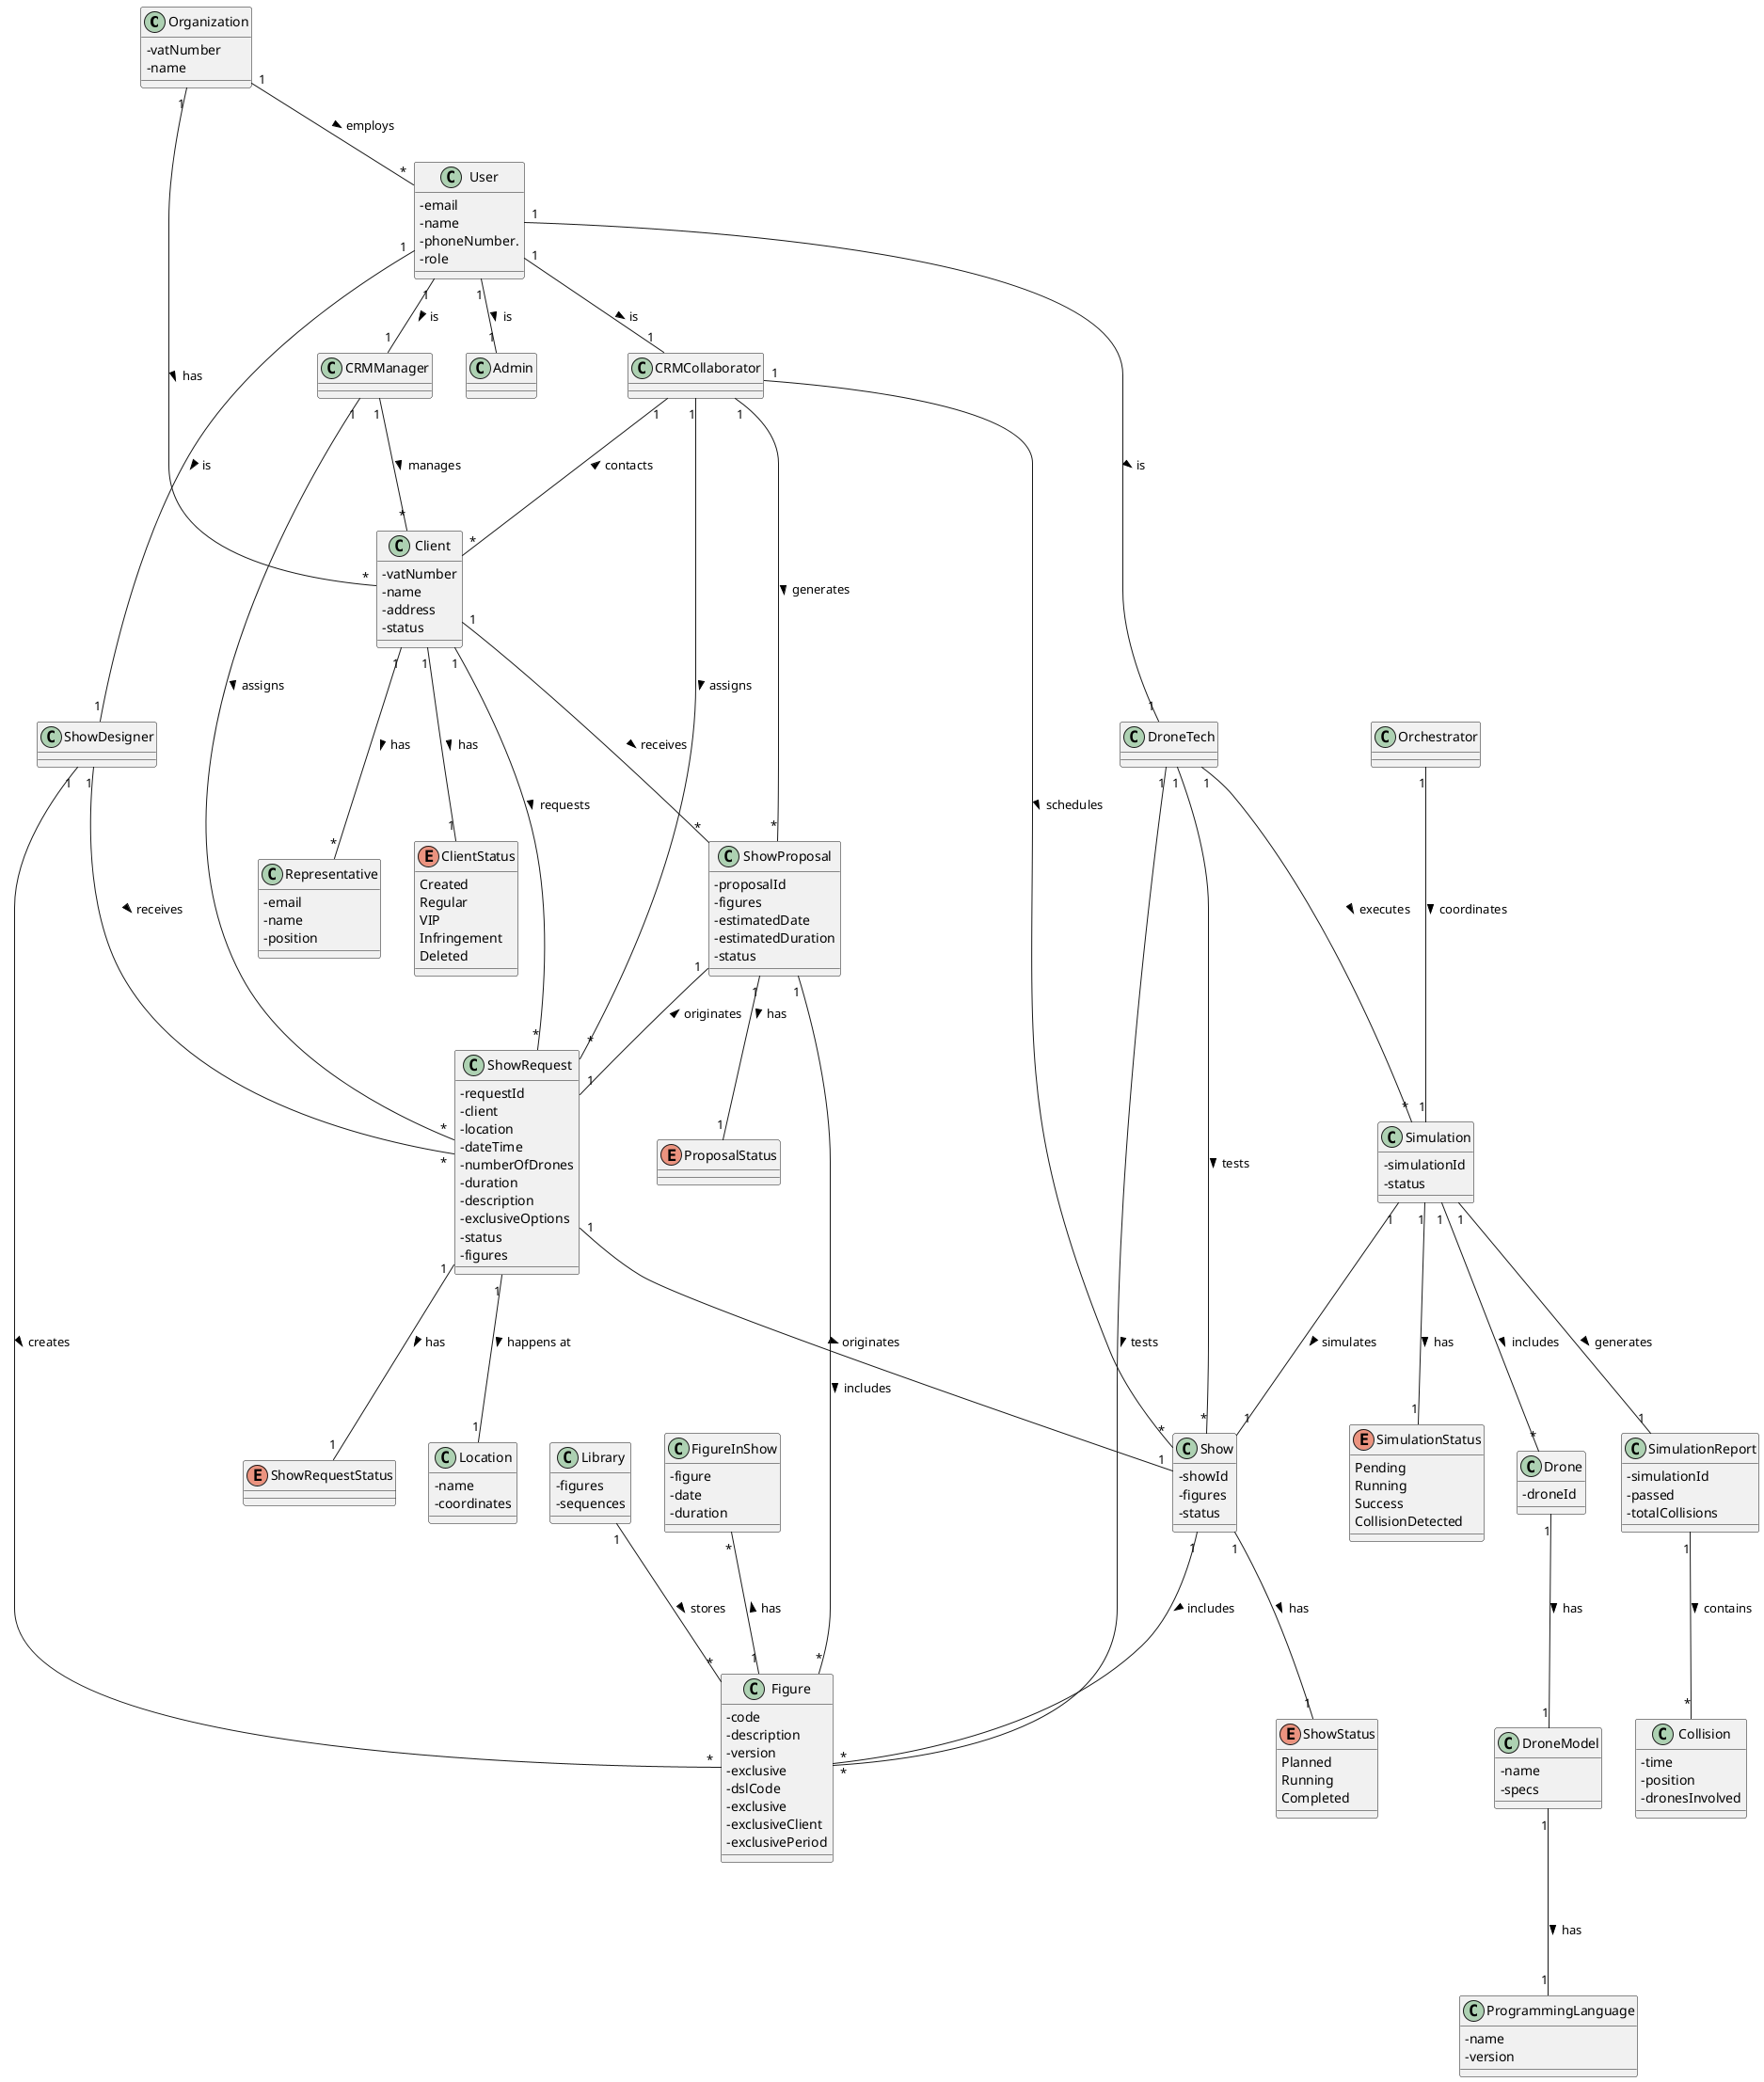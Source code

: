 @startuml
skinparam classAttributeIconSize 0

' Define domain entities

class Organization{
- vatNumber
- name
}

class User {
  - email
  - name
  - phoneNumber.
  - role

}

class Admin
class CRMManager
class CRMCollaborator
class ShowDesigner
class DroneTech

class Client {
  - vatNumber
  - name
  - address
  - status

}

class Representative {
  - email
  - name
  - position
}

enum ClientStatus {
  Created
  Regular
  VIP
  Infringement
  Deleted
}


class ShowRequest {
  - requestId
  - client
  - location
  - dateTime
  - numberOfDrones
  - duration
  - description
  - exclusiveOptions
  - status
  - figures
}

enum ShowRequestStatus {

}

class Figure {
  - code
  - description
  - version
  - exclusive
  - dslCode
  - exclusive
  - exclusiveClient
  - exclusivePeriod
}

class Library {
  - figures
  - sequences

}

class FigureInShow {
  - figure
  - date
  - duration
}
class Show {
  - showId
  - figures
  - status
}
class ShowProposal {
  - proposalId
  - figures
  - estimatedDate
  - estimatedDuration
  - status
}
enum ProposalStatus {

}
enum ShowStatus {
  Planned
  Running
  Completed
}

class Drone {
  - droneId

}

class DroneModel {
  - name
  - specs
}
class ProgrammingLanguage {
  - name
  - version
}

class Simulation {
  - simulationId
  - status

}

class SimulationReport {
  - simulationId
  - passed
  - totalCollisions
}
class Collision {
  - time
  - position
  - dronesInvolved
}

enum SimulationStatus {
  Pending
  Running
  Success
  CollisionDetected
}


class Orchestrator {

}


class Location {
  - name
  - coordinates
}

Organization "1" -- "*" Client: has >
Organization "1" -- "*" User: employs >

User "1"-- "1" Admin: is >
User "1"-- "1" CRMManager: is >
User "1"-- "1" CRMCollaborator: is >
User "1"-- "1" ShowDesigner: is >
User "1"-- "1" DroneTech: is >

Client "1" --- "*" Representative : has >
Client "1" --- "1" ClientStatus : has >
CRMManager "1" --- "*" Client : manages >
CRMCollaborator "1" --- "*" Client : contacts <

Client "1" --- "*" ShowRequest : requests >
CRMCollaborator "1" --- "*" ShowRequest : assigns >
CRMManager "1" --- "*" ShowRequest : assigns >
ShowRequest "1" --- "1" ShowRequestStatus : has >

Library "1" --- "*" Figure : stores >
ShowDesigner "1" --- "*" Figure : creates >
ShowDesigner "1" --- "*" ShowRequest: receives >
DroneTech "1" --- "*" Figure : tests >

Show "1" --- "*" Figure : includes >
ShowRequest "1" --- "1" Show : originates >
CRMCollaborator "1" --- "*" Show : schedules >
DroneTech "1" --- "*" Show : tests >
Show "1" --- "1" ShowStatus : has >
ShowProposal "1" -- "*" Figure : includes >
ShowProposal "1" -- "1" ShowRequest : originates <
ShowProposal "1" -- "1" ProposalStatus : has >

Drone "1" --- "1" DroneModel : has >
DroneModel "1" --- "1" ProgrammingLanguage : has >

FigureInShow "*" --- "1" Figure : has <

Simulation "1" --- "1" Show : simulates >
Simulation "1" --- "*" Drone : includes >
DroneTech "1" --- "*" Simulation : executes >
Simulation "1" --- "1" SimulationStatus : has >

ShowRequest "1" --- "1" Location : happens at >

Client "1" --- "*" ShowProposal : receives >
CRMCollaborator "1" --- "*" ShowProposal : generates >

Simulation "1" --- "1" SimulationReport : generates >
SimulationReport "1" --- "*" Collision : contains >

Orchestrator "1" --- "1" Simulation : coordinates >








@enduml
